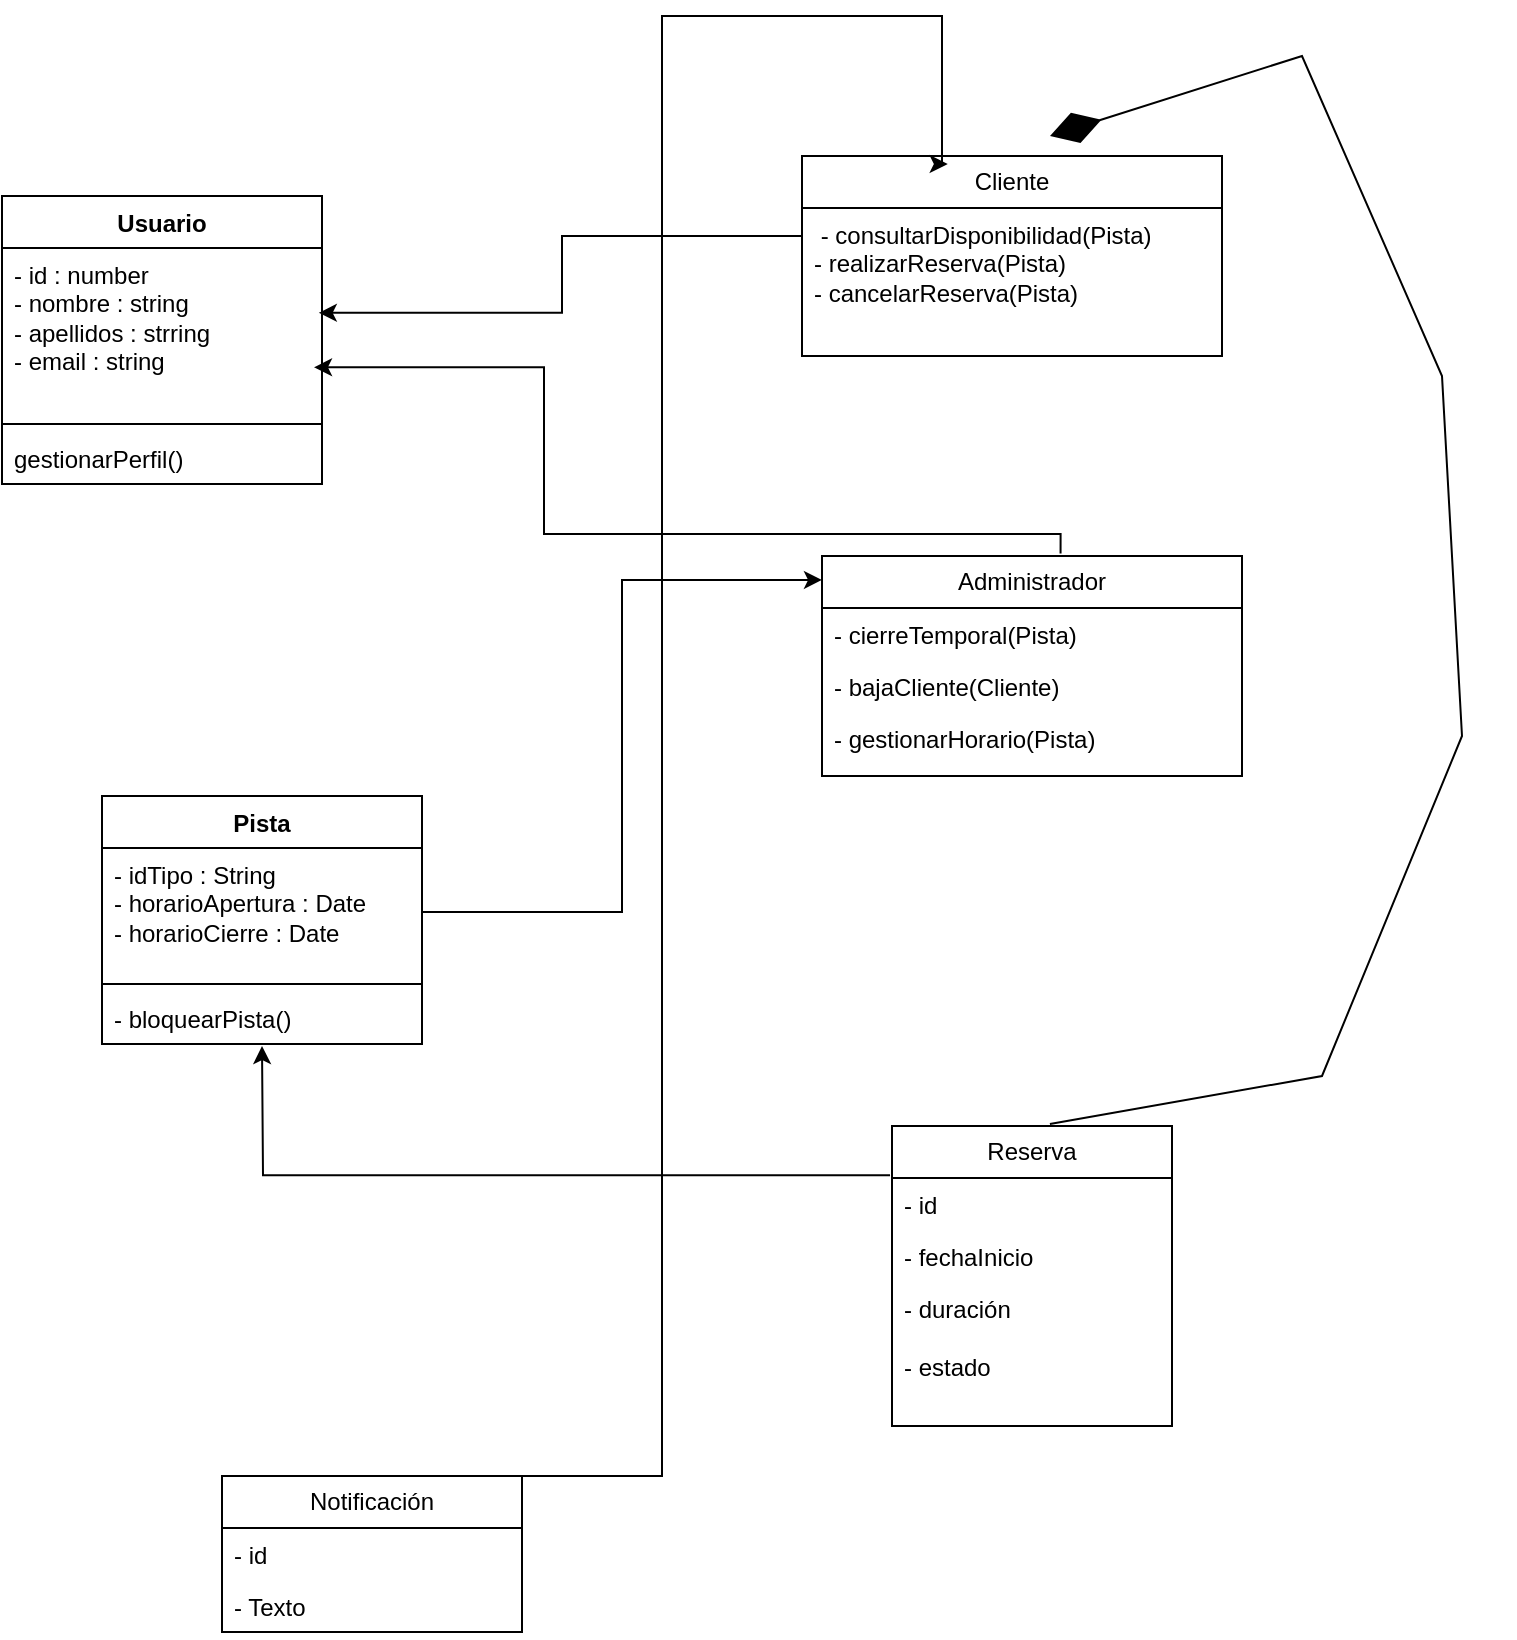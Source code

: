 <mxfile version="26.2.2">
  <diagram name="Página-1" id="vK6KyJoAaccSjAW9-98-">
    <mxGraphModel dx="1044" dy="626" grid="1" gridSize="10" guides="1" tooltips="1" connect="1" arrows="1" fold="1" page="1" pageScale="1" pageWidth="827" pageHeight="1169" math="0" shadow="0">
      <root>
        <mxCell id="0" />
        <mxCell id="1" parent="0" />
        <mxCell id="uAA8H8zYtAHMSI-tQZz5-1" value="Usuario" style="swimlane;fontStyle=1;align=center;verticalAlign=top;childLayout=stackLayout;horizontal=1;startSize=26;horizontalStack=0;resizeParent=1;resizeParentMax=0;resizeLast=0;collapsible=1;marginBottom=0;whiteSpace=wrap;html=1;" vertex="1" parent="1">
          <mxGeometry x="50" y="120" width="160" height="144" as="geometry" />
        </mxCell>
        <mxCell id="uAA8H8zYtAHMSI-tQZz5-2" value="- id : number&lt;div&gt;- nombre : string&amp;nbsp;&lt;/div&gt;&lt;div&gt;- apellidos : strring&amp;nbsp;&lt;/div&gt;&lt;div&gt;- email : string&lt;/div&gt;" style="text;strokeColor=none;fillColor=none;align=left;verticalAlign=top;spacingLeft=4;spacingRight=4;overflow=hidden;rotatable=0;points=[[0,0.5],[1,0.5]];portConstraint=eastwest;whiteSpace=wrap;html=1;" vertex="1" parent="uAA8H8zYtAHMSI-tQZz5-1">
          <mxGeometry y="26" width="160" height="84" as="geometry" />
        </mxCell>
        <mxCell id="uAA8H8zYtAHMSI-tQZz5-3" value="" style="line;strokeWidth=1;fillColor=none;align=left;verticalAlign=middle;spacingTop=-1;spacingLeft=3;spacingRight=3;rotatable=0;labelPosition=right;points=[];portConstraint=eastwest;strokeColor=inherit;" vertex="1" parent="uAA8H8zYtAHMSI-tQZz5-1">
          <mxGeometry y="110" width="160" height="8" as="geometry" />
        </mxCell>
        <mxCell id="uAA8H8zYtAHMSI-tQZz5-4" value="gestionarPerfil()" style="text;strokeColor=none;fillColor=none;align=left;verticalAlign=top;spacingLeft=4;spacingRight=4;overflow=hidden;rotatable=0;points=[[0,0.5],[1,0.5]];portConstraint=eastwest;whiteSpace=wrap;html=1;" vertex="1" parent="uAA8H8zYtAHMSI-tQZz5-1">
          <mxGeometry y="118" width="160" height="26" as="geometry" />
        </mxCell>
        <mxCell id="uAA8H8zYtAHMSI-tQZz5-6" value="Cliente" style="swimlane;fontStyle=0;childLayout=stackLayout;horizontal=1;startSize=26;fillColor=none;horizontalStack=0;resizeParent=1;resizeParentMax=0;resizeLast=0;collapsible=1;marginBottom=0;whiteSpace=wrap;html=1;" vertex="1" parent="1">
          <mxGeometry x="450" y="100" width="210" height="100" as="geometry" />
        </mxCell>
        <mxCell id="uAA8H8zYtAHMSI-tQZz5-7" value="&amp;nbsp;- consultarDisponibilidad(Pista)&lt;div&gt;- realizarReserva(Pista)&lt;/div&gt;&lt;div&gt;- cancelarReserva(Pista)&lt;/div&gt;" style="text;strokeColor=none;fillColor=none;align=left;verticalAlign=top;spacingLeft=4;spacingRight=4;overflow=hidden;rotatable=0;points=[[0,0.5],[1,0.5]];portConstraint=eastwest;whiteSpace=wrap;html=1;" vertex="1" parent="uAA8H8zYtAHMSI-tQZz5-6">
          <mxGeometry y="26" width="210" height="74" as="geometry" />
        </mxCell>
        <mxCell id="uAA8H8zYtAHMSI-tQZz5-37" value="" style="endArrow=diamondThin;endFill=1;endSize=24;html=1;rounded=0;exitX=0.564;exitY=-0.007;exitDx=0;exitDy=0;exitPerimeter=0;" edge="1" parent="uAA8H8zYtAHMSI-tQZz5-6" source="uAA8H8zYtAHMSI-tQZz5-22">
          <mxGeometry width="160" relative="1" as="geometry">
            <mxPoint x="126.34" y="495.6" as="sourcePoint" />
            <mxPoint x="124" y="-10" as="targetPoint" />
            <Array as="points">
              <mxPoint x="260" y="460" />
              <mxPoint x="330" y="290" />
              <mxPoint x="320" y="110" />
              <mxPoint x="250" y="-50" />
            </Array>
          </mxGeometry>
        </mxCell>
        <mxCell id="uAA8H8zYtAHMSI-tQZz5-10" value="Administrador" style="swimlane;fontStyle=0;childLayout=stackLayout;horizontal=1;startSize=26;fillColor=none;horizontalStack=0;resizeParent=1;resizeParentMax=0;resizeLast=0;collapsible=1;marginBottom=0;whiteSpace=wrap;html=1;" vertex="1" parent="1">
          <mxGeometry x="460" y="300" width="210" height="110" as="geometry" />
        </mxCell>
        <mxCell id="uAA8H8zYtAHMSI-tQZz5-11" value="- cierreTemporal(Pista)" style="text;strokeColor=none;fillColor=none;align=left;verticalAlign=top;spacingLeft=4;spacingRight=4;overflow=hidden;rotatable=0;points=[[0,0.5],[1,0.5]];portConstraint=eastwest;whiteSpace=wrap;html=1;" vertex="1" parent="uAA8H8zYtAHMSI-tQZz5-10">
          <mxGeometry y="26" width="210" height="26" as="geometry" />
        </mxCell>
        <mxCell id="uAA8H8zYtAHMSI-tQZz5-12" value="- bajaCliente(Cliente)" style="text;strokeColor=none;fillColor=none;align=left;verticalAlign=top;spacingLeft=4;spacingRight=4;overflow=hidden;rotatable=0;points=[[0,0.5],[1,0.5]];portConstraint=eastwest;whiteSpace=wrap;html=1;" vertex="1" parent="uAA8H8zYtAHMSI-tQZz5-10">
          <mxGeometry y="52" width="210" height="26" as="geometry" />
        </mxCell>
        <mxCell id="uAA8H8zYtAHMSI-tQZz5-13" value="- gestionarHorario(Pista)" style="text;strokeColor=none;fillColor=none;align=left;verticalAlign=top;spacingLeft=4;spacingRight=4;overflow=hidden;rotatable=0;points=[[0,0.5],[1,0.5]];portConstraint=eastwest;whiteSpace=wrap;html=1;" vertex="1" parent="uAA8H8zYtAHMSI-tQZz5-10">
          <mxGeometry y="78" width="210" height="32" as="geometry" />
        </mxCell>
        <mxCell id="uAA8H8zYtAHMSI-tQZz5-18" value="Pista" style="swimlane;fontStyle=1;align=center;verticalAlign=top;childLayout=stackLayout;horizontal=1;startSize=26;horizontalStack=0;resizeParent=1;resizeParentMax=0;resizeLast=0;collapsible=1;marginBottom=0;whiteSpace=wrap;html=1;" vertex="1" parent="1">
          <mxGeometry x="100" y="420" width="160" height="124" as="geometry" />
        </mxCell>
        <mxCell id="uAA8H8zYtAHMSI-tQZz5-19" value="- idTipo : String&lt;div&gt;- horarioApertura : Date&lt;/div&gt;&lt;div&gt;- horarioCierre : Date&lt;/div&gt;&lt;div&gt;&lt;br&gt;&lt;/div&gt;" style="text;strokeColor=none;fillColor=none;align=left;verticalAlign=top;spacingLeft=4;spacingRight=4;overflow=hidden;rotatable=0;points=[[0,0.5],[1,0.5]];portConstraint=eastwest;whiteSpace=wrap;html=1;" vertex="1" parent="uAA8H8zYtAHMSI-tQZz5-18">
          <mxGeometry y="26" width="160" height="64" as="geometry" />
        </mxCell>
        <mxCell id="uAA8H8zYtAHMSI-tQZz5-20" value="" style="line;strokeWidth=1;fillColor=none;align=left;verticalAlign=middle;spacingTop=-1;spacingLeft=3;spacingRight=3;rotatable=0;labelPosition=right;points=[];portConstraint=eastwest;strokeColor=inherit;" vertex="1" parent="uAA8H8zYtAHMSI-tQZz5-18">
          <mxGeometry y="90" width="160" height="8" as="geometry" />
        </mxCell>
        <mxCell id="uAA8H8zYtAHMSI-tQZz5-21" value="- bloquearPista()" style="text;strokeColor=none;fillColor=none;align=left;verticalAlign=top;spacingLeft=4;spacingRight=4;overflow=hidden;rotatable=0;points=[[0,0.5],[1,0.5]];portConstraint=eastwest;whiteSpace=wrap;html=1;" vertex="1" parent="uAA8H8zYtAHMSI-tQZz5-18">
          <mxGeometry y="98" width="160" height="26" as="geometry" />
        </mxCell>
        <mxCell id="uAA8H8zYtAHMSI-tQZz5-22" value="Reserva" style="swimlane;fontStyle=0;childLayout=stackLayout;horizontal=1;startSize=26;fillColor=none;horizontalStack=0;resizeParent=1;resizeParentMax=0;resizeLast=0;collapsible=1;marginBottom=0;whiteSpace=wrap;html=1;" vertex="1" parent="1">
          <mxGeometry x="495" y="585" width="140" height="150" as="geometry" />
        </mxCell>
        <mxCell id="uAA8H8zYtAHMSI-tQZz5-23" value="- id" style="text;strokeColor=none;fillColor=none;align=left;verticalAlign=top;spacingLeft=4;spacingRight=4;overflow=hidden;rotatable=0;points=[[0,0.5],[1,0.5]];portConstraint=eastwest;whiteSpace=wrap;html=1;" vertex="1" parent="uAA8H8zYtAHMSI-tQZz5-22">
          <mxGeometry y="26" width="140" height="26" as="geometry" />
        </mxCell>
        <mxCell id="uAA8H8zYtAHMSI-tQZz5-24" value="- fechaInicio" style="text;strokeColor=none;fillColor=none;align=left;verticalAlign=top;spacingLeft=4;spacingRight=4;overflow=hidden;rotatable=0;points=[[0,0.5],[1,0.5]];portConstraint=eastwest;whiteSpace=wrap;html=1;" vertex="1" parent="uAA8H8zYtAHMSI-tQZz5-22">
          <mxGeometry y="52" width="140" height="26" as="geometry" />
        </mxCell>
        <mxCell id="uAA8H8zYtAHMSI-tQZz5-25" value="- duración&lt;div&gt;&lt;br&gt;&lt;/div&gt;&lt;div&gt;- estado&lt;/div&gt;" style="text;strokeColor=none;fillColor=none;align=left;verticalAlign=top;spacingLeft=4;spacingRight=4;overflow=hidden;rotatable=0;points=[[0,0.5],[1,0.5]];portConstraint=eastwest;whiteSpace=wrap;html=1;" vertex="1" parent="uAA8H8zYtAHMSI-tQZz5-22">
          <mxGeometry y="78" width="140" height="72" as="geometry" />
        </mxCell>
        <mxCell id="uAA8H8zYtAHMSI-tQZz5-39" style="edgeStyle=orthogonalEdgeStyle;rounded=0;orthogonalLoop=1;jettySize=auto;html=1;exitX=0.5;exitY=0;exitDx=0;exitDy=0;entryX=0.347;entryY=0.04;entryDx=0;entryDy=0;entryPerimeter=0;" edge="1" parent="1" source="uAA8H8zYtAHMSI-tQZz5-26" target="uAA8H8zYtAHMSI-tQZz5-6">
          <mxGeometry relative="1" as="geometry">
            <mxPoint x="520" y="20" as="targetPoint" />
            <Array as="points">
              <mxPoint x="380" y="760" />
              <mxPoint x="380" y="30" />
              <mxPoint x="520" y="30" />
              <mxPoint x="520" y="104" />
            </Array>
          </mxGeometry>
        </mxCell>
        <mxCell id="uAA8H8zYtAHMSI-tQZz5-26" value="Notificación" style="swimlane;fontStyle=0;childLayout=stackLayout;horizontal=1;startSize=26;fillColor=none;horizontalStack=0;resizeParent=1;resizeParentMax=0;resizeLast=0;collapsible=1;marginBottom=0;whiteSpace=wrap;html=1;" vertex="1" parent="1">
          <mxGeometry x="160" y="760" width="150" height="78" as="geometry" />
        </mxCell>
        <mxCell id="uAA8H8zYtAHMSI-tQZz5-27" value="- id" style="text;strokeColor=none;fillColor=none;align=left;verticalAlign=top;spacingLeft=4;spacingRight=4;overflow=hidden;rotatable=0;points=[[0,0.5],[1,0.5]];portConstraint=eastwest;whiteSpace=wrap;html=1;" vertex="1" parent="uAA8H8zYtAHMSI-tQZz5-26">
          <mxGeometry y="26" width="150" height="26" as="geometry" />
        </mxCell>
        <mxCell id="uAA8H8zYtAHMSI-tQZz5-28" value="- Texto" style="text;strokeColor=none;fillColor=none;align=left;verticalAlign=top;spacingLeft=4;spacingRight=4;overflow=hidden;rotatable=0;points=[[0,0.5],[1,0.5]];portConstraint=eastwest;whiteSpace=wrap;html=1;" vertex="1" parent="uAA8H8zYtAHMSI-tQZz5-26">
          <mxGeometry y="52" width="150" height="26" as="geometry" />
        </mxCell>
        <mxCell id="uAA8H8zYtAHMSI-tQZz5-31" style="edgeStyle=orthogonalEdgeStyle;rounded=0;orthogonalLoop=1;jettySize=auto;html=1;exitX=0;exitY=0.189;exitDx=0;exitDy=0;entryX=0.99;entryY=0.386;entryDx=0;entryDy=0;entryPerimeter=0;exitPerimeter=0;" edge="1" parent="1" source="uAA8H8zYtAHMSI-tQZz5-7" target="uAA8H8zYtAHMSI-tQZz5-2">
          <mxGeometry relative="1" as="geometry" />
        </mxCell>
        <mxCell id="uAA8H8zYtAHMSI-tQZz5-33" style="edgeStyle=orthogonalEdgeStyle;rounded=0;orthogonalLoop=1;jettySize=auto;html=1;exitX=0.568;exitY=-0.011;exitDx=0;exitDy=0;exitPerimeter=0;entryX=0.975;entryY=0.71;entryDx=0;entryDy=0;entryPerimeter=0;" edge="1" parent="1" source="uAA8H8zYtAHMSI-tQZz5-10" target="uAA8H8zYtAHMSI-tQZz5-2">
          <mxGeometry relative="1" as="geometry">
            <mxPoint x="604.2" y="283.6" as="sourcePoint" />
            <mxPoint x="320" y="200" as="targetPoint" />
            <Array as="points">
              <mxPoint x="321" y="289" />
              <mxPoint x="321" y="206" />
            </Array>
          </mxGeometry>
        </mxCell>
        <mxCell id="uAA8H8zYtAHMSI-tQZz5-34" style="edgeStyle=orthogonalEdgeStyle;rounded=0;orthogonalLoop=1;jettySize=auto;html=1;exitX=1;exitY=0.5;exitDx=0;exitDy=0;entryX=0;entryY=0.109;entryDx=0;entryDy=0;entryPerimeter=0;" edge="1" parent="1" source="uAA8H8zYtAHMSI-tQZz5-19" target="uAA8H8zYtAHMSI-tQZz5-10">
          <mxGeometry relative="1" as="geometry" />
        </mxCell>
        <mxCell id="uAA8H8zYtAHMSI-tQZz5-35" style="edgeStyle=orthogonalEdgeStyle;rounded=0;orthogonalLoop=1;jettySize=auto;html=1;exitX=-0.007;exitY=0.164;exitDx=0;exitDy=0;entryX=0.5;entryY=0;entryDx=0;entryDy=0;exitPerimeter=0;" edge="1" parent="1" source="uAA8H8zYtAHMSI-tQZz5-22">
          <mxGeometry relative="1" as="geometry">
            <mxPoint x="565" y="710" as="sourcePoint" />
            <mxPoint x="180" y="545" as="targetPoint" />
          </mxGeometry>
        </mxCell>
      </root>
    </mxGraphModel>
  </diagram>
</mxfile>
